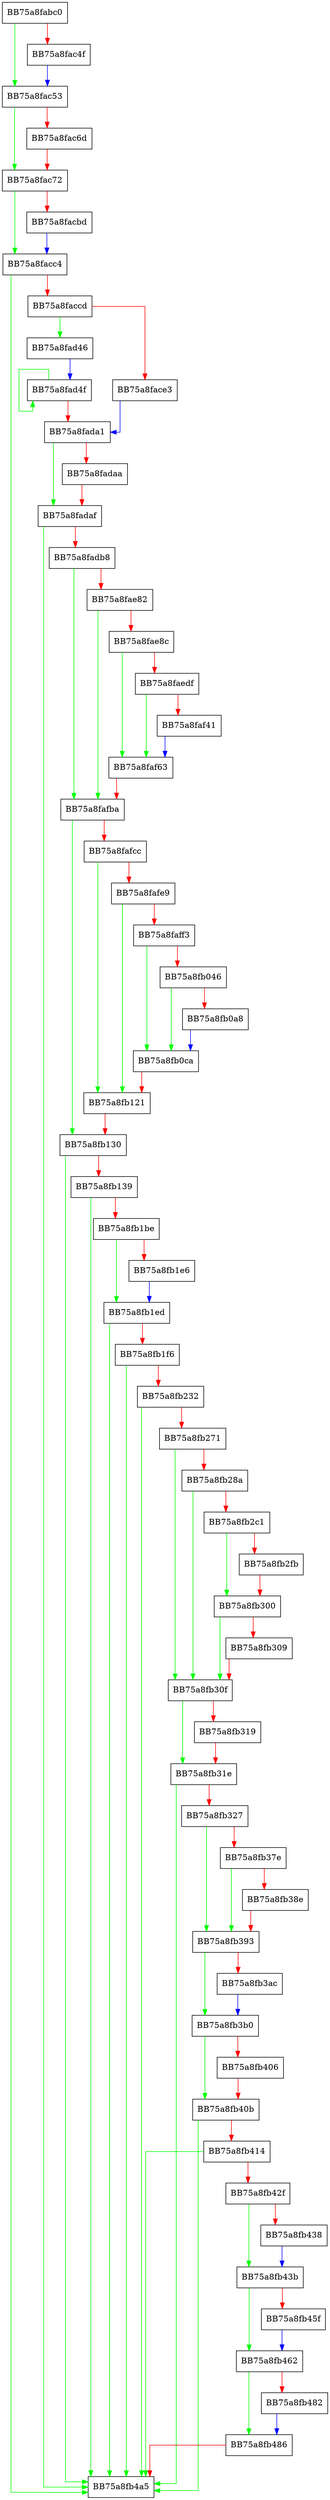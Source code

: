digraph init {
  node [shape="box"];
  graph [splines=ortho];
  BB75a8fabc0 -> BB75a8fac53 [color="green"];
  BB75a8fabc0 -> BB75a8fac4f [color="red"];
  BB75a8fac4f -> BB75a8fac53 [color="blue"];
  BB75a8fac53 -> BB75a8fac72 [color="green"];
  BB75a8fac53 -> BB75a8fac6d [color="red"];
  BB75a8fac6d -> BB75a8fac72 [color="red"];
  BB75a8fac72 -> BB75a8facc4 [color="green"];
  BB75a8fac72 -> BB75a8facbd [color="red"];
  BB75a8facbd -> BB75a8facc4 [color="blue"];
  BB75a8facc4 -> BB75a8fb4a5 [color="green"];
  BB75a8facc4 -> BB75a8faccd [color="red"];
  BB75a8faccd -> BB75a8fad46 [color="green"];
  BB75a8faccd -> BB75a8face3 [color="red"];
  BB75a8face3 -> BB75a8fada1 [color="blue"];
  BB75a8fad46 -> BB75a8fad4f [color="blue"];
  BB75a8fad4f -> BB75a8fad4f [color="green"];
  BB75a8fad4f -> BB75a8fada1 [color="red"];
  BB75a8fada1 -> BB75a8fadaf [color="green"];
  BB75a8fada1 -> BB75a8fadaa [color="red"];
  BB75a8fadaa -> BB75a8fadaf [color="red"];
  BB75a8fadaf -> BB75a8fb4a5 [color="green"];
  BB75a8fadaf -> BB75a8fadb8 [color="red"];
  BB75a8fadb8 -> BB75a8fafba [color="green"];
  BB75a8fadb8 -> BB75a8fae82 [color="red"];
  BB75a8fae82 -> BB75a8fafba [color="green"];
  BB75a8fae82 -> BB75a8fae8c [color="red"];
  BB75a8fae8c -> BB75a8faf63 [color="green"];
  BB75a8fae8c -> BB75a8faedf [color="red"];
  BB75a8faedf -> BB75a8faf63 [color="green"];
  BB75a8faedf -> BB75a8faf41 [color="red"];
  BB75a8faf41 -> BB75a8faf63 [color="blue"];
  BB75a8faf63 -> BB75a8fafba [color="red"];
  BB75a8fafba -> BB75a8fb130 [color="green"];
  BB75a8fafba -> BB75a8fafcc [color="red"];
  BB75a8fafcc -> BB75a8fb121 [color="green"];
  BB75a8fafcc -> BB75a8fafe9 [color="red"];
  BB75a8fafe9 -> BB75a8fb121 [color="green"];
  BB75a8fafe9 -> BB75a8faff3 [color="red"];
  BB75a8faff3 -> BB75a8fb0ca [color="green"];
  BB75a8faff3 -> BB75a8fb046 [color="red"];
  BB75a8fb046 -> BB75a8fb0ca [color="green"];
  BB75a8fb046 -> BB75a8fb0a8 [color="red"];
  BB75a8fb0a8 -> BB75a8fb0ca [color="blue"];
  BB75a8fb0ca -> BB75a8fb121 [color="red"];
  BB75a8fb121 -> BB75a8fb130 [color="red"];
  BB75a8fb130 -> BB75a8fb4a5 [color="green"];
  BB75a8fb130 -> BB75a8fb139 [color="red"];
  BB75a8fb139 -> BB75a8fb4a5 [color="green"];
  BB75a8fb139 -> BB75a8fb1be [color="red"];
  BB75a8fb1be -> BB75a8fb1ed [color="green"];
  BB75a8fb1be -> BB75a8fb1e6 [color="red"];
  BB75a8fb1e6 -> BB75a8fb1ed [color="blue"];
  BB75a8fb1ed -> BB75a8fb4a5 [color="green"];
  BB75a8fb1ed -> BB75a8fb1f6 [color="red"];
  BB75a8fb1f6 -> BB75a8fb4a5 [color="green"];
  BB75a8fb1f6 -> BB75a8fb232 [color="red"];
  BB75a8fb232 -> BB75a8fb4a5 [color="green"];
  BB75a8fb232 -> BB75a8fb271 [color="red"];
  BB75a8fb271 -> BB75a8fb30f [color="green"];
  BB75a8fb271 -> BB75a8fb28a [color="red"];
  BB75a8fb28a -> BB75a8fb30f [color="green"];
  BB75a8fb28a -> BB75a8fb2c1 [color="red"];
  BB75a8fb2c1 -> BB75a8fb300 [color="green"];
  BB75a8fb2c1 -> BB75a8fb2fb [color="red"];
  BB75a8fb2fb -> BB75a8fb300 [color="red"];
  BB75a8fb300 -> BB75a8fb30f [color="green"];
  BB75a8fb300 -> BB75a8fb309 [color="red"];
  BB75a8fb309 -> BB75a8fb30f [color="red"];
  BB75a8fb30f -> BB75a8fb31e [color="green"];
  BB75a8fb30f -> BB75a8fb319 [color="red"];
  BB75a8fb319 -> BB75a8fb31e [color="red"];
  BB75a8fb31e -> BB75a8fb4a5 [color="green"];
  BB75a8fb31e -> BB75a8fb327 [color="red"];
  BB75a8fb327 -> BB75a8fb393 [color="green"];
  BB75a8fb327 -> BB75a8fb37e [color="red"];
  BB75a8fb37e -> BB75a8fb393 [color="green"];
  BB75a8fb37e -> BB75a8fb38e [color="red"];
  BB75a8fb38e -> BB75a8fb393 [color="red"];
  BB75a8fb393 -> BB75a8fb3b0 [color="green"];
  BB75a8fb393 -> BB75a8fb3ac [color="red"];
  BB75a8fb3ac -> BB75a8fb3b0 [color="blue"];
  BB75a8fb3b0 -> BB75a8fb40b [color="green"];
  BB75a8fb3b0 -> BB75a8fb406 [color="red"];
  BB75a8fb406 -> BB75a8fb40b [color="red"];
  BB75a8fb40b -> BB75a8fb4a5 [color="green"];
  BB75a8fb40b -> BB75a8fb414 [color="red"];
  BB75a8fb414 -> BB75a8fb4a5 [color="green"];
  BB75a8fb414 -> BB75a8fb42f [color="red"];
  BB75a8fb42f -> BB75a8fb43b [color="green"];
  BB75a8fb42f -> BB75a8fb438 [color="red"];
  BB75a8fb438 -> BB75a8fb43b [color="blue"];
  BB75a8fb43b -> BB75a8fb462 [color="green"];
  BB75a8fb43b -> BB75a8fb45f [color="red"];
  BB75a8fb45f -> BB75a8fb462 [color="blue"];
  BB75a8fb462 -> BB75a8fb486 [color="green"];
  BB75a8fb462 -> BB75a8fb482 [color="red"];
  BB75a8fb482 -> BB75a8fb486 [color="blue"];
  BB75a8fb486 -> BB75a8fb4a5 [color="red"];
}